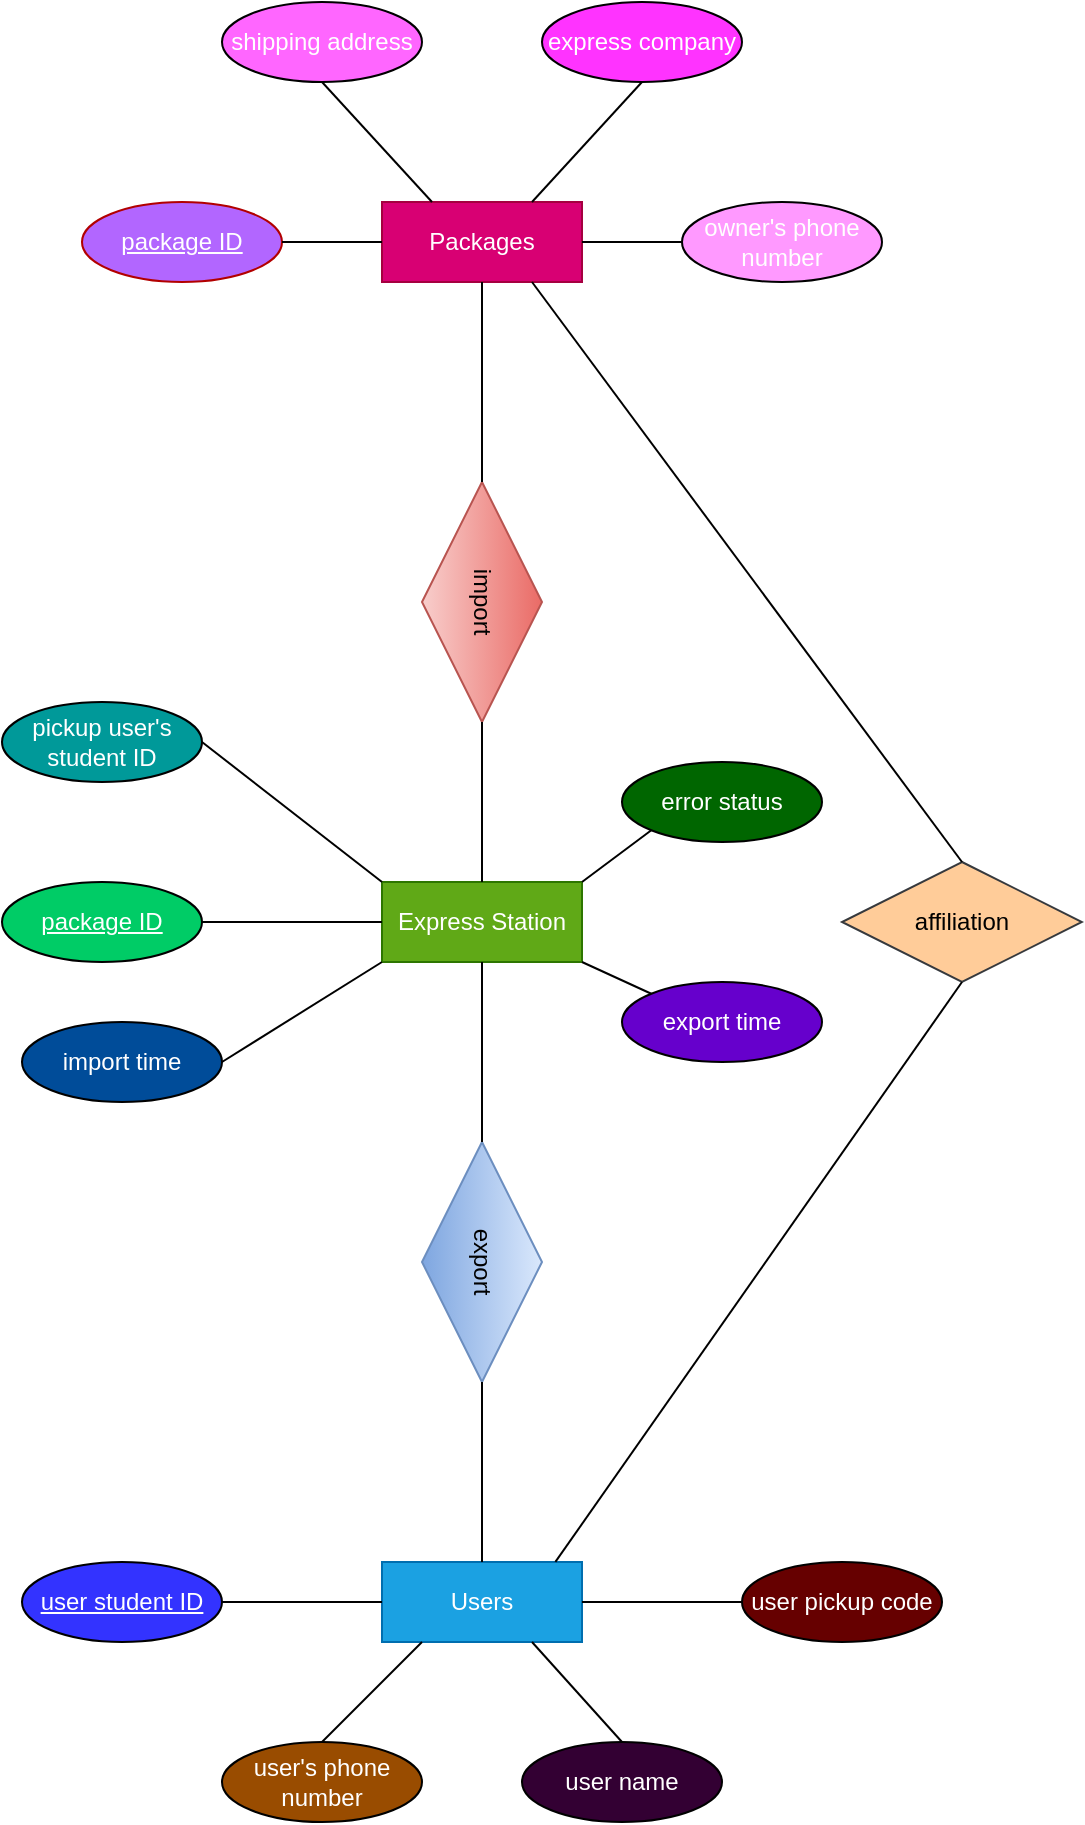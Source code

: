 <mxfile>
    <diagram id="gurzkhh2uG7Xw6sHZeqo" name="第 1 页">
        <mxGraphModel dx="3533" dy="3810" grid="1" gridSize="10" guides="1" tooltips="1" connect="1" arrows="1" fold="1" page="1" pageScale="1" pageWidth="1200" pageHeight="1920" math="0" shadow="0">
            <root>
                <mxCell id="0"/>
                <mxCell id="1" parent="0"/>
                <mxCell id="52" value="Packages" style="whiteSpace=wrap;html=1;align=center;rounded=0;labelBackgroundColor=none;fontColor=#ffffff;fillColor=#d80073;strokeColor=#A50040;" vertex="1" parent="1">
                    <mxGeometry x="-840" y="-1730" width="100" height="40" as="geometry"/>
                </mxCell>
                <mxCell id="53" value="package ID" style="ellipse;whiteSpace=wrap;html=1;align=center;fontStyle=4;rounded=0;labelBackgroundColor=none;fontColor=#ffffff;fillColor=#B266FF;strokeColor=#B20000;" vertex="1" parent="1">
                    <mxGeometry x="-990" y="-1730" width="100" height="40" as="geometry"/>
                </mxCell>
                <mxCell id="56" value="" style="endArrow=none;html=1;rounded=0;fontColor=#FFFFFF;exitX=0;exitY=0.5;exitDx=0;exitDy=0;entryX=1;entryY=0.5;entryDx=0;entryDy=0;" edge="1" parent="1" source="52" target="53">
                    <mxGeometry relative="1" as="geometry">
                        <mxPoint x="-720" y="-1730" as="sourcePoint"/>
                        <mxPoint x="-560" y="-1730" as="targetPoint"/>
                    </mxGeometry>
                </mxCell>
                <mxCell id="58" value="owner's phone number" style="ellipse;whiteSpace=wrap;html=1;align=center;rounded=0;labelBackgroundColor=none;fontColor=#FFFFFF;fillColor=#FF99FF;" vertex="1" parent="1">
                    <mxGeometry x="-690" y="-1730" width="100" height="40" as="geometry"/>
                </mxCell>
                <mxCell id="59" value="" style="endArrow=none;html=1;rounded=0;fontColor=#FFFFFF;exitX=0;exitY=0.5;exitDx=0;exitDy=0;entryX=1;entryY=0.5;entryDx=0;entryDy=0;" edge="1" parent="1" source="58" target="52">
                    <mxGeometry relative="1" as="geometry">
                        <mxPoint x="-820" y="-1740" as="sourcePoint"/>
                        <mxPoint x="-660" y="-1740" as="targetPoint"/>
                    </mxGeometry>
                </mxCell>
                <mxCell id="60" value="shipping address" style="ellipse;whiteSpace=wrap;html=1;align=center;rounded=0;labelBackgroundColor=none;fontColor=#FFFFFF;fillColor=#FF66FF;" vertex="1" parent="1">
                    <mxGeometry x="-920" y="-1830" width="100" height="40" as="geometry"/>
                </mxCell>
                <mxCell id="61" value="express company" style="ellipse;whiteSpace=wrap;html=1;align=center;rounded=0;labelBackgroundColor=none;fontColor=#FFFFFF;fillColor=#FF33FF;" vertex="1" parent="1">
                    <mxGeometry x="-760" y="-1830" width="100" height="40" as="geometry"/>
                </mxCell>
                <mxCell id="62" value="" style="endArrow=none;html=1;rounded=0;fontColor=#FFFFFF;exitX=0.5;exitY=1;exitDx=0;exitDy=0;entryX=0.75;entryY=0;entryDx=0;entryDy=0;" edge="1" parent="1" source="61" target="52">
                    <mxGeometry relative="1" as="geometry">
                        <mxPoint x="-900.0" y="-1700" as="sourcePoint"/>
                        <mxPoint x="-830" y="-1700" as="targetPoint"/>
                    </mxGeometry>
                </mxCell>
                <mxCell id="64" value="" style="endArrow=none;html=1;rounded=0;fontColor=#FFFFFF;exitX=0.25;exitY=0;exitDx=0;exitDy=0;entryX=0.5;entryY=1;entryDx=0;entryDy=0;" edge="1" parent="1" source="52" target="60">
                    <mxGeometry relative="1" as="geometry">
                        <mxPoint x="-890.0" y="-1690" as="sourcePoint"/>
                        <mxPoint x="-820" y="-1690" as="targetPoint"/>
                    </mxGeometry>
                </mxCell>
                <mxCell id="65" value="Express Station" style="whiteSpace=wrap;html=1;align=center;rounded=0;labelBackgroundColor=none;fontColor=#ffffff;fillColor=#60a917;strokeColor=#2D7600;" vertex="1" parent="1">
                    <mxGeometry x="-840" y="-1390" width="100" height="40" as="geometry"/>
                </mxCell>
                <mxCell id="66" value="pickup user's student ID" style="ellipse;whiteSpace=wrap;html=1;align=center;rounded=0;labelBackgroundColor=none;fontColor=#FFFFFF;fillColor=#009999;" vertex="1" parent="1">
                    <mxGeometry x="-1030" y="-1480" width="100" height="40" as="geometry"/>
                </mxCell>
                <mxCell id="67" value="error status" style="ellipse;whiteSpace=wrap;html=1;align=center;rounded=0;labelBackgroundColor=none;fontColor=#FFFFFF;fillColor=#006600;" vertex="1" parent="1">
                    <mxGeometry x="-720" y="-1450" width="100" height="40" as="geometry"/>
                </mxCell>
                <mxCell id="68" value="import time" style="ellipse;whiteSpace=wrap;html=1;align=center;rounded=0;labelBackgroundColor=none;fontColor=#FFFFFF;fillColor=#004C99;" vertex="1" parent="1">
                    <mxGeometry x="-1020" y="-1320" width="100" height="40" as="geometry"/>
                </mxCell>
                <mxCell id="69" value="package ID" style="ellipse;whiteSpace=wrap;html=1;align=center;fontStyle=4;rounded=0;labelBackgroundColor=none;fontColor=#FFFFFF;fillColor=#00CC66;" vertex="1" parent="1">
                    <mxGeometry x="-1030" y="-1390" width="100" height="40" as="geometry"/>
                </mxCell>
                <mxCell id="70" value="export time" style="ellipse;whiteSpace=wrap;html=1;align=center;rounded=0;labelBackgroundColor=none;fontColor=#FFFFFF;fillColor=#6600CC;" vertex="1" parent="1">
                    <mxGeometry x="-720" y="-1340" width="100" height="40" as="geometry"/>
                </mxCell>
                <mxCell id="71" value="" style="endArrow=none;html=1;rounded=0;fontColor=#FFFFFF;exitX=1;exitY=0.5;exitDx=0;exitDy=0;entryX=0;entryY=0;entryDx=0;entryDy=0;" edge="1" parent="1" source="66" target="65">
                    <mxGeometry relative="1" as="geometry">
                        <mxPoint x="-870" y="-1360" as="sourcePoint"/>
                        <mxPoint x="-710" y="-1360" as="targetPoint"/>
                    </mxGeometry>
                </mxCell>
                <mxCell id="72" value="" style="endArrow=none;html=1;rounded=0;fontColor=#FFFFFF;exitX=0;exitY=1;exitDx=0;exitDy=0;entryX=1;entryY=0;entryDx=0;entryDy=0;" edge="1" parent="1" source="67" target="65">
                    <mxGeometry relative="1" as="geometry">
                        <mxPoint x="-780" y="-1450" as="sourcePoint"/>
                        <mxPoint x="-780" y="-1380" as="targetPoint"/>
                    </mxGeometry>
                </mxCell>
                <mxCell id="73" value="" style="endArrow=none;html=1;rounded=0;fontColor=#FFFFFF;exitX=0;exitY=0;exitDx=0;exitDy=0;entryX=1;entryY=1;entryDx=0;entryDy=0;" edge="1" parent="1" source="70" target="65">
                    <mxGeometry relative="1" as="geometry">
                        <mxPoint x="-770" y="-1440" as="sourcePoint"/>
                        <mxPoint x="-770" y="-1370" as="targetPoint"/>
                    </mxGeometry>
                </mxCell>
                <mxCell id="74" value="" style="endArrow=none;html=1;rounded=0;fontColor=#FFFFFF;exitX=1;exitY=0.5;exitDx=0;exitDy=0;entryX=0;entryY=0.5;entryDx=0;entryDy=0;" edge="1" parent="1" source="69" target="65">
                    <mxGeometry relative="1" as="geometry">
                        <mxPoint x="-760" y="-1430" as="sourcePoint"/>
                        <mxPoint x="-760" y="-1360" as="targetPoint"/>
                    </mxGeometry>
                </mxCell>
                <mxCell id="75" value="" style="endArrow=none;html=1;rounded=0;fontColor=#FFFFFF;exitX=1;exitY=0.5;exitDx=0;exitDy=0;entryX=0;entryY=1;entryDx=0;entryDy=0;" edge="1" parent="1" source="68" target="65">
                    <mxGeometry relative="1" as="geometry">
                        <mxPoint x="-750" y="-1420" as="sourcePoint"/>
                        <mxPoint x="-750" y="-1350" as="targetPoint"/>
                    </mxGeometry>
                </mxCell>
                <mxCell id="76" value="Users" style="whiteSpace=wrap;html=1;align=center;rounded=0;labelBackgroundColor=none;fontColor=#ffffff;fillColor=#1ba1e2;strokeColor=#006EAF;" vertex="1" parent="1">
                    <mxGeometry x="-840" y="-1050" width="100" height="40" as="geometry"/>
                </mxCell>
                <mxCell id="77" value="user student ID" style="ellipse;whiteSpace=wrap;html=1;align=center;fontStyle=4;rounded=0;labelBackgroundColor=none;fontColor=#FFFFFF;fillColor=#3333FF;" vertex="1" parent="1">
                    <mxGeometry x="-1020" y="-1050" width="100" height="40" as="geometry"/>
                </mxCell>
                <mxCell id="79" value="user pickup code" style="ellipse;whiteSpace=wrap;html=1;align=center;rounded=0;labelBackgroundColor=none;fontColor=#FFFFFF;fillColor=#660000;" vertex="1" parent="1">
                    <mxGeometry x="-660" y="-1050" width="100" height="40" as="geometry"/>
                </mxCell>
                <mxCell id="80" value="user name" style="ellipse;whiteSpace=wrap;html=1;align=center;rounded=0;labelBackgroundColor=none;fontColor=#FFFFFF;fillColor=#330033;" vertex="1" parent="1">
                    <mxGeometry x="-770" y="-960" width="100" height="40" as="geometry"/>
                </mxCell>
                <mxCell id="81" value="user's phone number" style="ellipse;whiteSpace=wrap;html=1;align=center;rounded=0;labelBackgroundColor=none;fontColor=#FFFFFF;fillColor=#994C00;" vertex="1" parent="1">
                    <mxGeometry x="-920" y="-960" width="100" height="40" as="geometry"/>
                </mxCell>
                <mxCell id="83" value="" style="endArrow=none;html=1;rounded=0;fontColor=#FFFFFF;entryX=0;entryY=0.5;entryDx=0;entryDy=0;exitX=1;exitY=0.5;exitDx=0;exitDy=0;" edge="1" parent="1" source="77" target="76">
                    <mxGeometry relative="1" as="geometry">
                        <mxPoint x="-840" y="-1100" as="sourcePoint"/>
                        <mxPoint x="-680" y="-1100" as="targetPoint"/>
                    </mxGeometry>
                </mxCell>
                <mxCell id="84" value="" style="endArrow=none;html=1;rounded=0;fontColor=#FFFFFF;exitX=0;exitY=0.5;exitDx=0;exitDy=0;entryX=1;entryY=0.5;entryDx=0;entryDy=0;" edge="1" parent="1" source="79" target="76">
                    <mxGeometry relative="1" as="geometry">
                        <mxPoint x="-814.767" y="-1045.809" as="sourcePoint"/>
                        <mxPoint x="-810" y="-950" as="targetPoint"/>
                    </mxGeometry>
                </mxCell>
                <mxCell id="85" value="" style="endArrow=none;html=1;rounded=0;fontColor=#FFFFFF;exitX=0.5;exitY=0;exitDx=0;exitDy=0;" edge="1" parent="1" source="81">
                    <mxGeometry relative="1" as="geometry">
                        <mxPoint x="-814.767" y="-1045.809" as="sourcePoint"/>
                        <mxPoint x="-820" y="-1010" as="targetPoint"/>
                    </mxGeometry>
                </mxCell>
                <mxCell id="86" value="" style="endArrow=none;html=1;rounded=0;fontColor=#FFFFFF;entryX=0.75;entryY=1;entryDx=0;entryDy=0;exitX=0.5;exitY=0;exitDx=0;exitDy=0;" edge="1" parent="1" source="80" target="76">
                    <mxGeometry relative="1" as="geometry">
                        <mxPoint x="-804.767" y="-1035.809" as="sourcePoint"/>
                        <mxPoint x="-785" y="-980" as="targetPoint"/>
                    </mxGeometry>
                </mxCell>
                <mxCell id="87" value="import" style="shape=rhombus;perimeter=rhombusPerimeter;whiteSpace=wrap;html=1;align=center;rounded=0;labelBackgroundColor=none;fillColor=#f8cecc;strokeColor=#b85450;gradientColor=#ea6b66;direction=west;rotation=90;" vertex="1" parent="1">
                    <mxGeometry x="-850" y="-1560" width="120" height="60" as="geometry"/>
                </mxCell>
                <mxCell id="89" value="" style="endArrow=none;html=1;rounded=0;fontColor=#FFFFFF;exitX=1;exitY=0.5;exitDx=0;exitDy=0;entryX=0.5;entryY=1;entryDx=0;entryDy=0;" edge="1" parent="1" source="87" target="52">
                    <mxGeometry relative="1" as="geometry">
                        <mxPoint x="-860" y="-1620" as="sourcePoint"/>
                        <mxPoint x="-805" y="-1680" as="targetPoint"/>
                    </mxGeometry>
                </mxCell>
                <mxCell id="90" value="" style="endArrow=none;html=1;rounded=0;fontColor=#FFFFFF;exitX=0;exitY=0.5;exitDx=0;exitDy=0;entryX=0.5;entryY=0;entryDx=0;entryDy=0;" edge="1" parent="1" source="87" target="65">
                    <mxGeometry relative="1" as="geometry">
                        <mxPoint x="-647.956" y="-1645.529" as="sourcePoint"/>
                        <mxPoint x="-730" y="-1680" as="targetPoint"/>
                    </mxGeometry>
                </mxCell>
                <mxCell id="91" value="export" style="shape=rhombus;perimeter=rhombusPerimeter;whiteSpace=wrap;html=1;align=center;rounded=0;labelBackgroundColor=none;fillColor=#dae8fc;rotation=90;gradientColor=#7ea6e0;strokeColor=#6c8ebf;" vertex="1" parent="1">
                    <mxGeometry x="-850" y="-1230" width="120" height="60" as="geometry"/>
                </mxCell>
                <mxCell id="92" value="" style="endArrow=none;html=1;rounded=0;fontColor=#FFFFFF;exitX=0;exitY=0.5;exitDx=0;exitDy=0;entryX=0.5;entryY=1;entryDx=0;entryDy=0;" edge="1" parent="1" source="91" target="65">
                    <mxGeometry relative="1" as="geometry">
                        <mxPoint x="-532.044" y="-1614.471" as="sourcePoint"/>
                        <mxPoint x="-420" y="-1580" as="targetPoint"/>
                    </mxGeometry>
                </mxCell>
                <mxCell id="93" value="" style="endArrow=none;html=1;rounded=0;fontColor=#FFFFFF;exitX=1;exitY=0.5;exitDx=0;exitDy=0;entryX=0.5;entryY=0;entryDx=0;entryDy=0;" edge="1" parent="1" source="91" target="76">
                    <mxGeometry relative="1" as="geometry">
                        <mxPoint x="-532.044" y="-1445.529" as="sourcePoint"/>
                        <mxPoint x="-420" y="-1560" as="targetPoint"/>
                    </mxGeometry>
                </mxCell>
                <mxCell id="94" value="affiliation" style="shape=rhombus;perimeter=rhombusPerimeter;whiteSpace=wrap;html=1;align=center;rounded=0;labelBackgroundColor=none;fillColor=#ffcc99;strokeColor=#36393d;" vertex="1" parent="1">
                    <mxGeometry x="-610" y="-1400" width="120" height="60" as="geometry"/>
                </mxCell>
                <mxCell id="95" value="" style="endArrow=none;html=1;rounded=0;fontColor=#FFFFFF;exitX=0.75;exitY=1;exitDx=0;exitDy=0;entryX=0.5;entryY=0;entryDx=0;entryDy=0;" edge="1" parent="1" source="52" target="94">
                    <mxGeometry relative="1" as="geometry">
                        <mxPoint x="-860" y="-1570" as="sourcePoint"/>
                        <mxPoint x="-700" y="-1570" as="targetPoint"/>
                    </mxGeometry>
                </mxCell>
                <mxCell id="96" value="" style="endArrow=none;html=1;rounded=0;fontColor=#FFFFFF;exitX=0.5;exitY=1;exitDx=0;exitDy=0;entryX=0.867;entryY=-0.001;entryDx=0;entryDy=0;entryPerimeter=0;" edge="1" parent="1" source="94" target="76">
                    <mxGeometry relative="1" as="geometry">
                        <mxPoint x="-752.5" y="-1310" as="sourcePoint"/>
                        <mxPoint x="-747.5" y="-1230" as="targetPoint"/>
                    </mxGeometry>
                </mxCell>
            </root>
        </mxGraphModel>
    </diagram>
</mxfile>